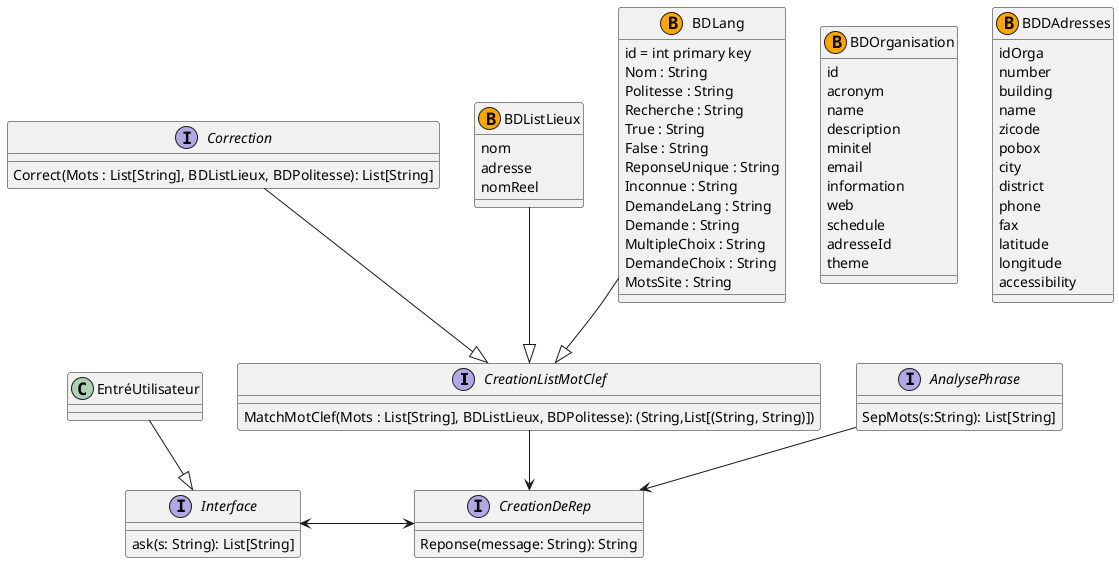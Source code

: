 
@startuml Avatar

interface CreationListMotClef{
    MatchMotClef(Mots : List[String], BDListLieux, BDPolitesse): (String,List[(String, String)])
}

interface AnalysePhrase{
    SepMots(s:String): List[String]
}
interface CreationDeRep{
    Reponse(message: String): String
}
interface Correction{
    Correct(Mots : List[String], BDListLieux, BDPolitesse): List[String]
}

interface Interface{
    ask(s: String): List[String]
    
}

Interface <-> CreationDeRep
AnalysePhrase --> CreationDeRep
Correction --|> CreationListMotClef




class BDListLieux <<(B,Orange)>>{
    nom 
    adresse
    nomReel
}

class BDLang <<(B,Orange)>>{
    id = int primary key
    Nom : String
    Politesse : String
    Recherche : String
    True : String
    False : String
    ReponseUnique : String
    Inconnue : String
    DemandeLang : String
    Demande : String
    MultipleChoix : String
    DemandeChoix : String
    MotsSite : String

}
class BDOrganisation<<(B,Orange)>>{
    id
    acronym
    name
    description
    minitel
    email
    information
    web
    schedule
    adresseId
    theme
}
class BDDAdresses<<(B,Orange)>>{
    idOrga
    number
    building
    name
    zicode
    pobox
    city
    district
    phone
    fax
    latitude
    longitude
    accessibility
}
CreationListMotClef --> CreationDeRep
BDListLieux --|> CreationListMotClef
BDLang --|> CreationListMotClef

EntréUtilisateur --|> Interface


@enduml